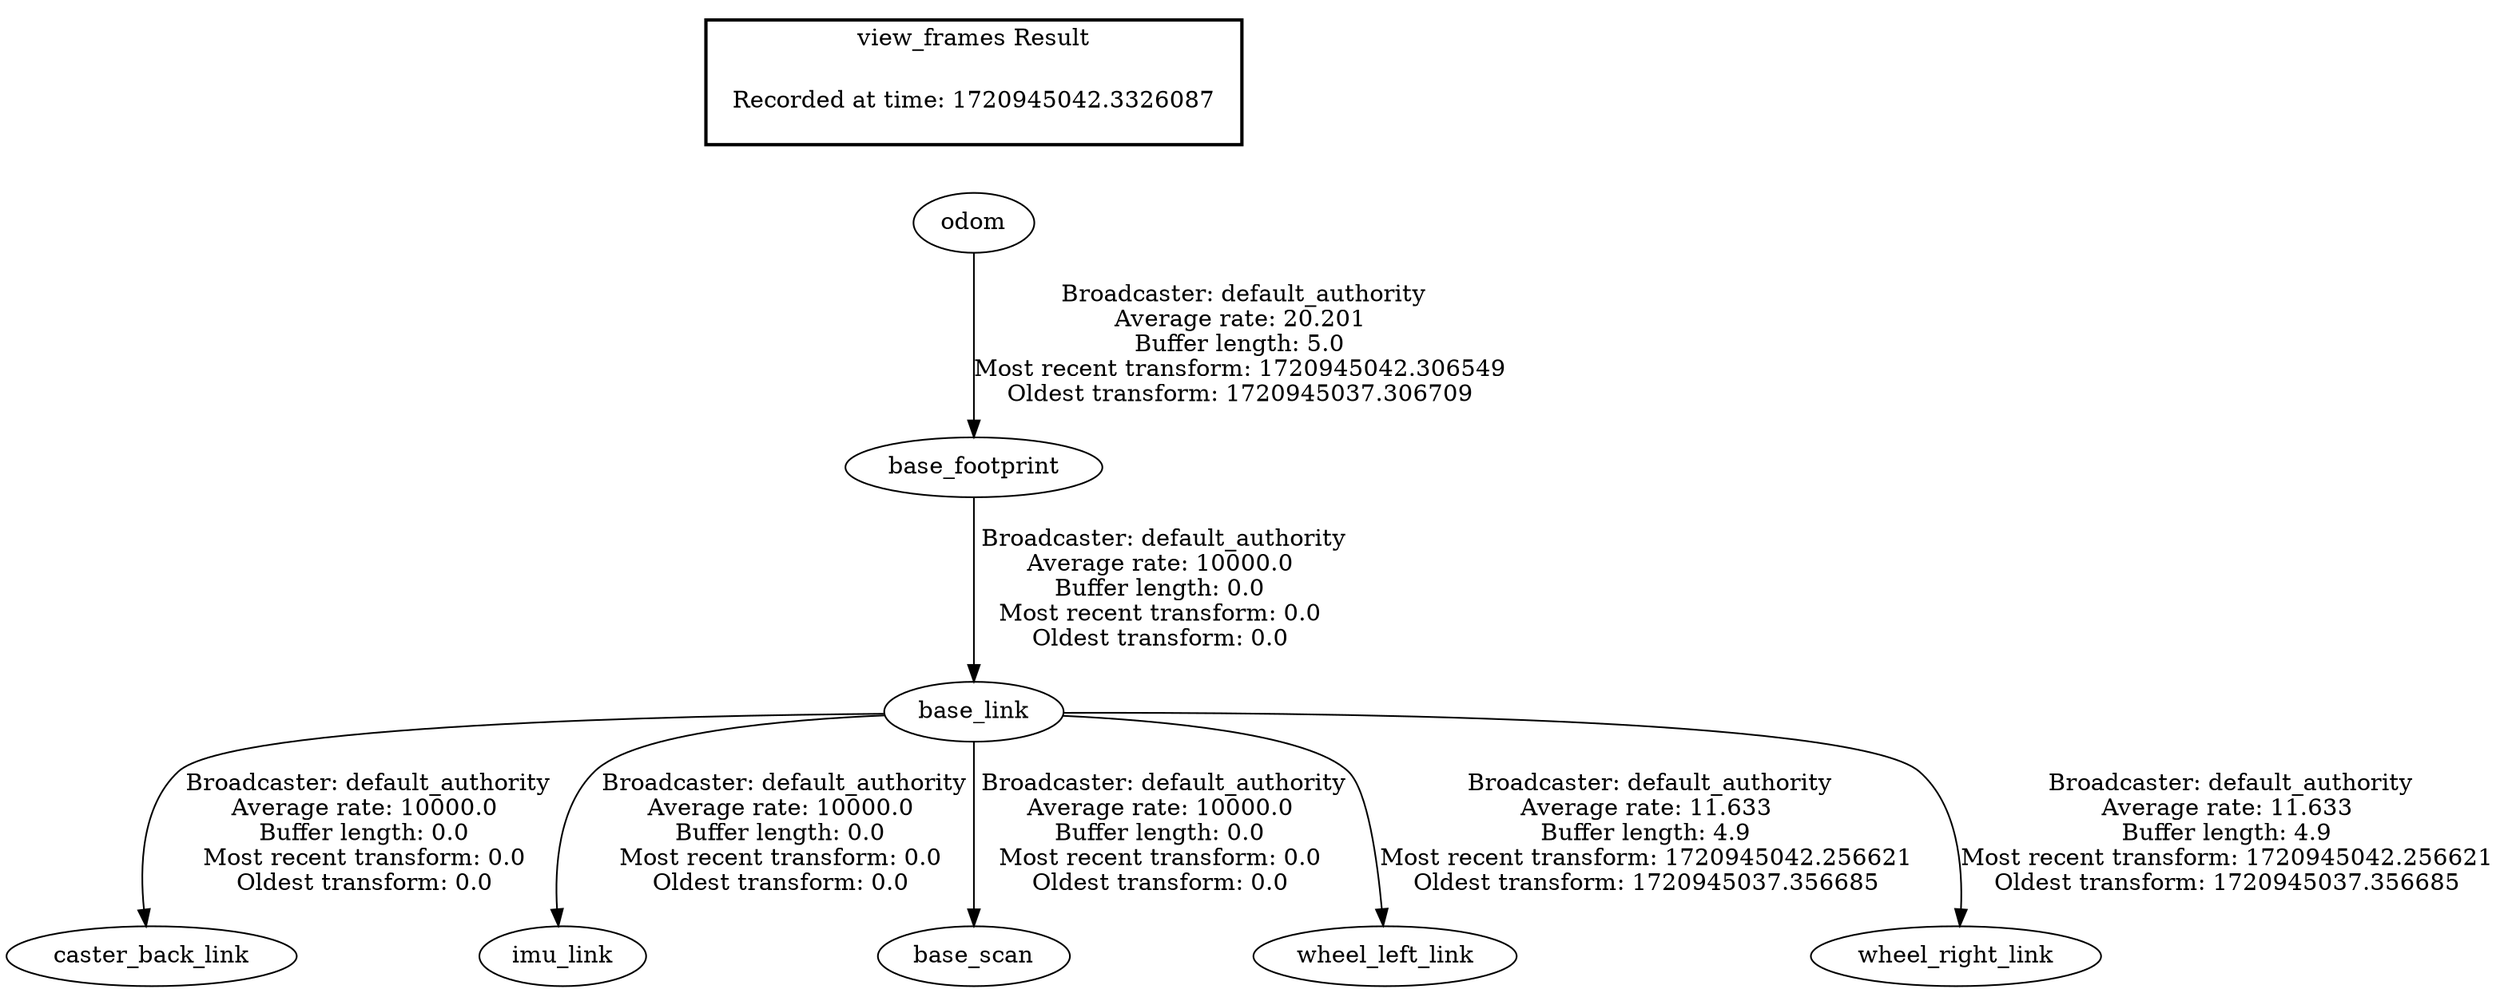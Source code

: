 digraph G {
"base_footprint" -> "base_link"[label=" Broadcaster: default_authority\nAverage rate: 10000.0\nBuffer length: 0.0\nMost recent transform: 0.0\nOldest transform: 0.0\n"];
"odom" -> "base_footprint"[label=" Broadcaster: default_authority\nAverage rate: 20.201\nBuffer length: 5.0\nMost recent transform: 1720945042.306549\nOldest transform: 1720945037.306709\n"];
"base_link" -> "caster_back_link"[label=" Broadcaster: default_authority\nAverage rate: 10000.0\nBuffer length: 0.0\nMost recent transform: 0.0\nOldest transform: 0.0\n"];
"base_link" -> "imu_link"[label=" Broadcaster: default_authority\nAverage rate: 10000.0\nBuffer length: 0.0\nMost recent transform: 0.0\nOldest transform: 0.0\n"];
"base_link" -> "base_scan"[label=" Broadcaster: default_authority\nAverage rate: 10000.0\nBuffer length: 0.0\nMost recent transform: 0.0\nOldest transform: 0.0\n"];
"base_link" -> "wheel_left_link"[label=" Broadcaster: default_authority\nAverage rate: 11.633\nBuffer length: 4.9\nMost recent transform: 1720945042.256621\nOldest transform: 1720945037.356685\n"];
"base_link" -> "wheel_right_link"[label=" Broadcaster: default_authority\nAverage rate: 11.633\nBuffer length: 4.9\nMost recent transform: 1720945042.256621\nOldest transform: 1720945037.356685\n"];
edge [style=invis];
 subgraph cluster_legend { style=bold; color=black; label ="view_frames Result";
"Recorded at time: 1720945042.3326087"[ shape=plaintext ] ;
}->"odom";
}